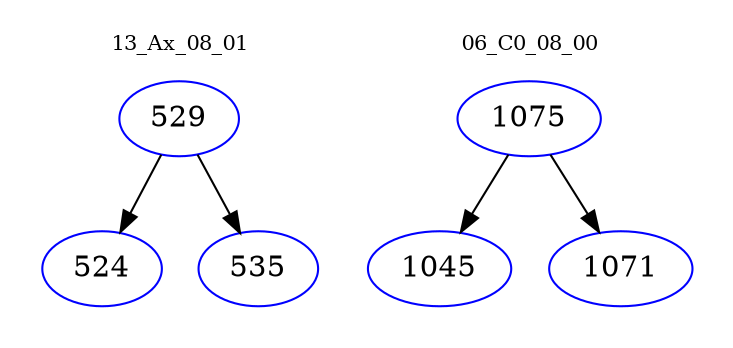 digraph{
subgraph cluster_0 {
color = white
label = "13_Ax_08_01";
fontsize=10;
T0_529 [label="529", color="blue"]
T0_529 -> T0_524 [color="black"]
T0_524 [label="524", color="blue"]
T0_529 -> T0_535 [color="black"]
T0_535 [label="535", color="blue"]
}
subgraph cluster_1 {
color = white
label = "06_C0_08_00";
fontsize=10;
T1_1075 [label="1075", color="blue"]
T1_1075 -> T1_1045 [color="black"]
T1_1045 [label="1045", color="blue"]
T1_1075 -> T1_1071 [color="black"]
T1_1071 [label="1071", color="blue"]
}
}

